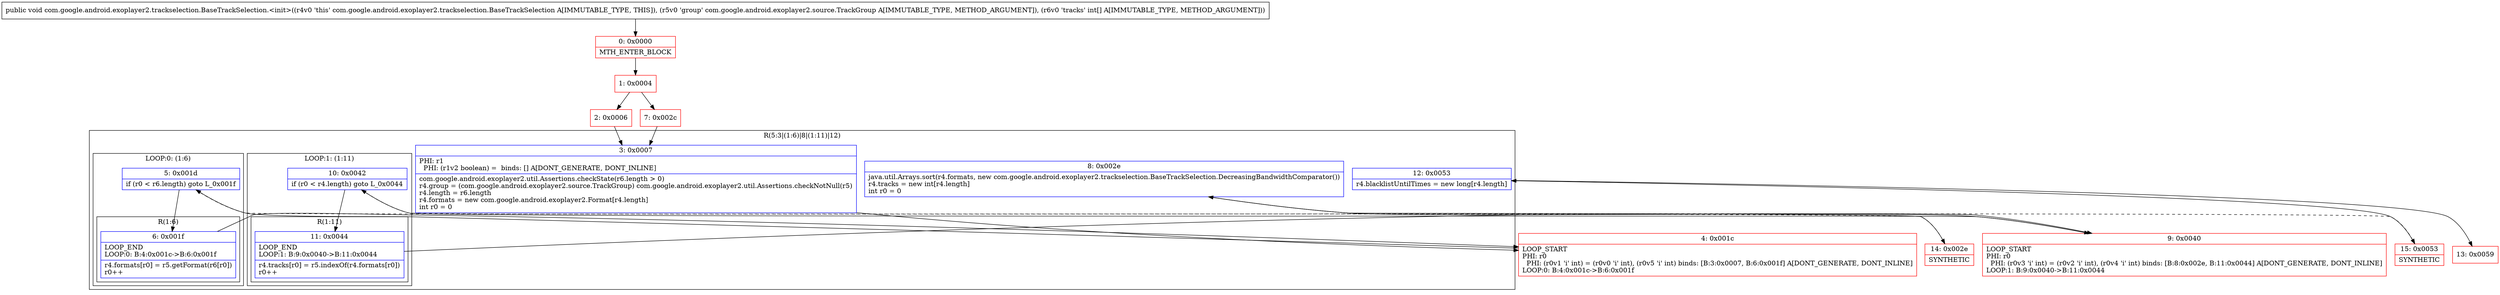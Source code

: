 digraph "CFG forcom.google.android.exoplayer2.trackselection.BaseTrackSelection.\<init\>(Lcom\/google\/android\/exoplayer2\/source\/TrackGroup;[I)V" {
subgraph cluster_Region_109651897 {
label = "R(5:3|(1:6)|8|(1:11)|12)";
node [shape=record,color=blue];
Node_3 [shape=record,label="{3\:\ 0x0007|PHI: r1 \l  PHI: (r1v2 boolean) =  binds: [] A[DONT_GENERATE, DONT_INLINE]\l|com.google.android.exoplayer2.util.Assertions.checkState(r6.length \> 0)\lr4.group = (com.google.android.exoplayer2.source.TrackGroup) com.google.android.exoplayer2.util.Assertions.checkNotNull(r5)\lr4.length = r6.length\lr4.formats = new com.google.android.exoplayer2.Format[r4.length]\lint r0 = 0\l}"];
subgraph cluster_LoopRegion_1061492375 {
label = "LOOP:0: (1:6)";
node [shape=record,color=blue];
Node_5 [shape=record,label="{5\:\ 0x001d|if (r0 \< r6.length) goto L_0x001f\l}"];
subgraph cluster_Region_2047134923 {
label = "R(1:6)";
node [shape=record,color=blue];
Node_6 [shape=record,label="{6\:\ 0x001f|LOOP_END\lLOOP:0: B:4:0x001c\-\>B:6:0x001f\l|r4.formats[r0] = r5.getFormat(r6[r0])\lr0++\l}"];
}
}
Node_8 [shape=record,label="{8\:\ 0x002e|java.util.Arrays.sort(r4.formats, new com.google.android.exoplayer2.trackselection.BaseTrackSelection.DecreasingBandwidthComparator())\lr4.tracks = new int[r4.length]\lint r0 = 0\l}"];
subgraph cluster_LoopRegion_1589348008 {
label = "LOOP:1: (1:11)";
node [shape=record,color=blue];
Node_10 [shape=record,label="{10\:\ 0x0042|if (r0 \< r4.length) goto L_0x0044\l}"];
subgraph cluster_Region_297850409 {
label = "R(1:11)";
node [shape=record,color=blue];
Node_11 [shape=record,label="{11\:\ 0x0044|LOOP_END\lLOOP:1: B:9:0x0040\-\>B:11:0x0044\l|r4.tracks[r0] = r5.indexOf(r4.formats[r0])\lr0++\l}"];
}
}
Node_12 [shape=record,label="{12\:\ 0x0053|r4.blacklistUntilTimes = new long[r4.length]\l}"];
}
Node_0 [shape=record,color=red,label="{0\:\ 0x0000|MTH_ENTER_BLOCK\l}"];
Node_1 [shape=record,color=red,label="{1\:\ 0x0004}"];
Node_2 [shape=record,color=red,label="{2\:\ 0x0006}"];
Node_4 [shape=record,color=red,label="{4\:\ 0x001c|LOOP_START\lPHI: r0 \l  PHI: (r0v1 'i' int) = (r0v0 'i' int), (r0v5 'i' int) binds: [B:3:0x0007, B:6:0x001f] A[DONT_GENERATE, DONT_INLINE]\lLOOP:0: B:4:0x001c\-\>B:6:0x001f\l}"];
Node_7 [shape=record,color=red,label="{7\:\ 0x002c}"];
Node_9 [shape=record,color=red,label="{9\:\ 0x0040|LOOP_START\lPHI: r0 \l  PHI: (r0v3 'i' int) = (r0v2 'i' int), (r0v4 'i' int) binds: [B:8:0x002e, B:11:0x0044] A[DONT_GENERATE, DONT_INLINE]\lLOOP:1: B:9:0x0040\-\>B:11:0x0044\l}"];
Node_13 [shape=record,color=red,label="{13\:\ 0x0059}"];
Node_14 [shape=record,color=red,label="{14\:\ 0x002e|SYNTHETIC\l}"];
Node_15 [shape=record,color=red,label="{15\:\ 0x0053|SYNTHETIC\l}"];
MethodNode[shape=record,label="{public void com.google.android.exoplayer2.trackselection.BaseTrackSelection.\<init\>((r4v0 'this' com.google.android.exoplayer2.trackselection.BaseTrackSelection A[IMMUTABLE_TYPE, THIS]), (r5v0 'group' com.google.android.exoplayer2.source.TrackGroup A[IMMUTABLE_TYPE, METHOD_ARGUMENT]), (r6v0 'tracks' int[] A[IMMUTABLE_TYPE, METHOD_ARGUMENT])) }"];
MethodNode -> Node_0;
Node_3 -> Node_4;
Node_5 -> Node_6;
Node_5 -> Node_14[style=dashed];
Node_6 -> Node_4;
Node_8 -> Node_9;
Node_10 -> Node_11;
Node_10 -> Node_15[style=dashed];
Node_11 -> Node_9;
Node_12 -> Node_13;
Node_0 -> Node_1;
Node_1 -> Node_2;
Node_1 -> Node_7;
Node_2 -> Node_3;
Node_4 -> Node_5;
Node_7 -> Node_3;
Node_9 -> Node_10;
Node_14 -> Node_8;
Node_15 -> Node_12;
}

